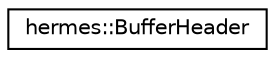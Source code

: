 digraph "Graphical Class Hierarchy"
{
 // LATEX_PDF_SIZE
  edge [fontname="Helvetica",fontsize="10",labelfontname="Helvetica",labelfontsize="10"];
  node [fontname="Helvetica",fontsize="10",shape=record];
  rankdir="LR";
  Node0 [label="hermes::BufferHeader",height=0.2,width=0.4,color="black", fillcolor="white", style="filled",URL="$structhermes_1_1_buffer_header.html",tooltip=" "];
}
